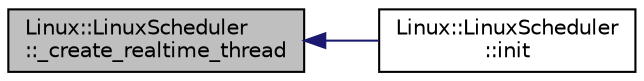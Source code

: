 digraph "Linux::LinuxScheduler::_create_realtime_thread"
{
 // INTERACTIVE_SVG=YES
  edge [fontname="Helvetica",fontsize="10",labelfontname="Helvetica",labelfontsize="10"];
  node [fontname="Helvetica",fontsize="10",shape=record];
  rankdir="LR";
  Node1 [label="Linux::LinuxScheduler\l::_create_realtime_thread",height=0.2,width=0.4,color="black", fillcolor="grey75", style="filled" fontcolor="black"];
  Node1 -> Node2 [dir="back",color="midnightblue",fontsize="10",style="solid",fontname="Helvetica"];
  Node2 [label="Linux::LinuxScheduler\l::init",height=0.2,width=0.4,color="black", fillcolor="white", style="filled",URL="$classLinux_1_1LinuxScheduler.html#a9b85c92d0c6cb394981442d0744bbc91"];
}
